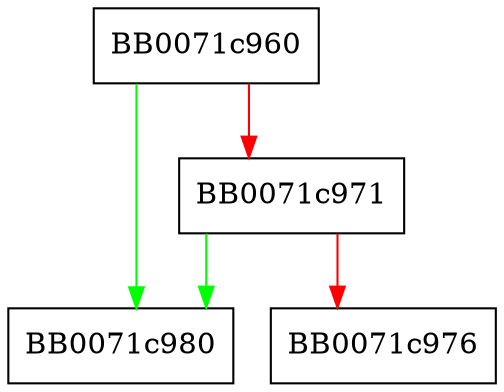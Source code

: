 digraph mime_param_cmp {
  node [shape="box"];
  graph [splines=ortho];
  BB0071c960 -> BB0071c980 [color="green"];
  BB0071c960 -> BB0071c971 [color="red"];
  BB0071c971 -> BB0071c980 [color="green"];
  BB0071c971 -> BB0071c976 [color="red"];
}
